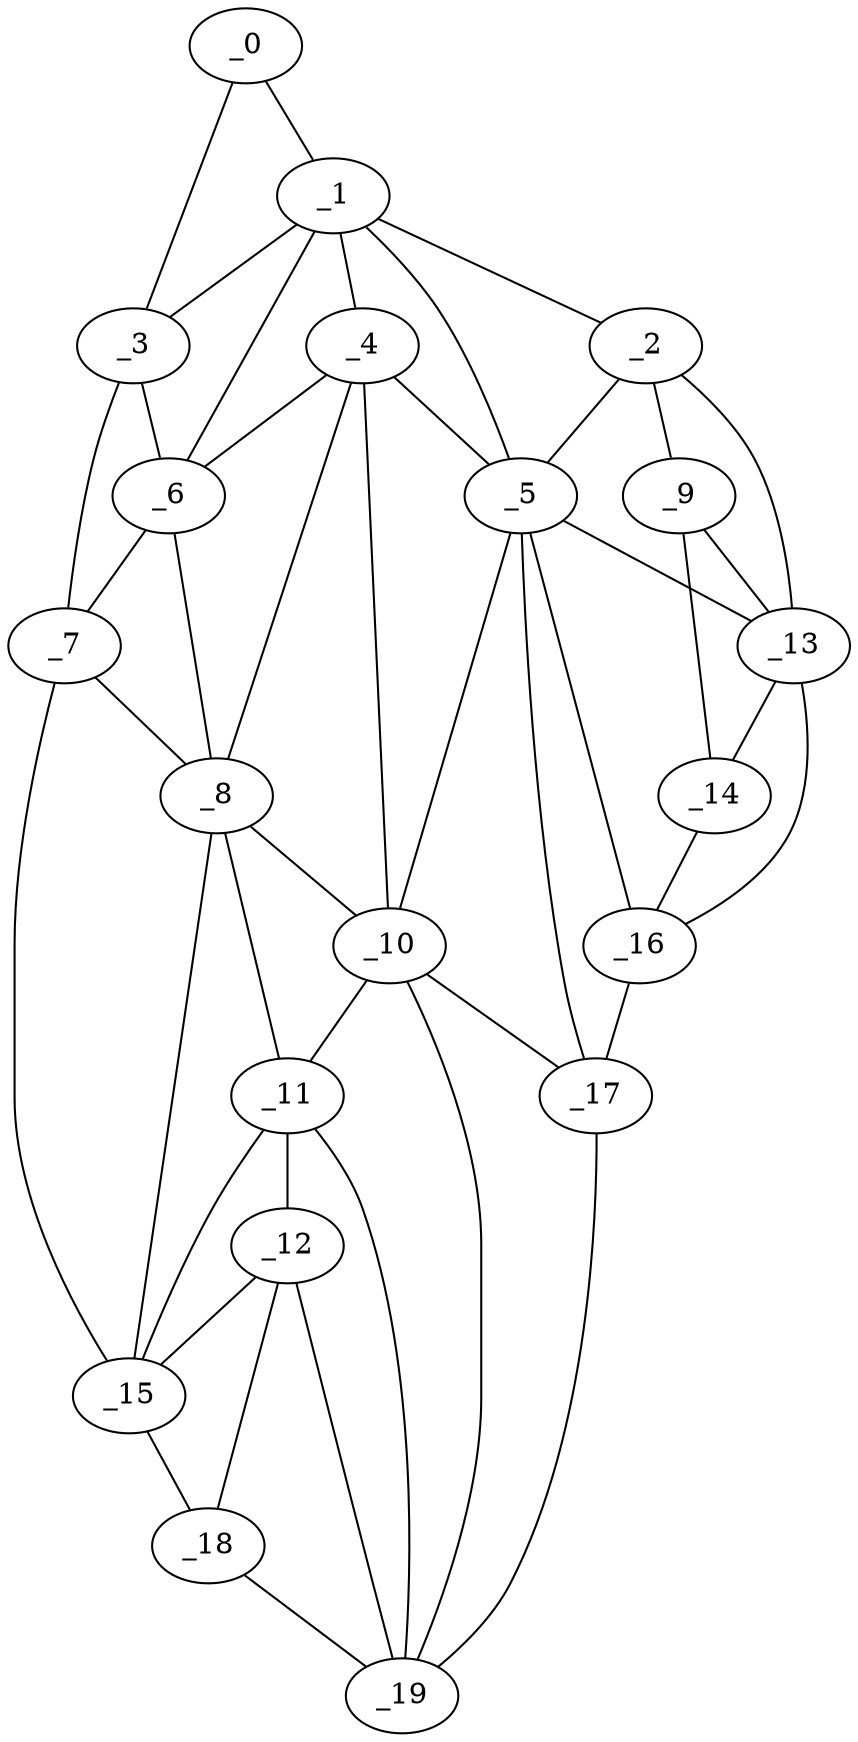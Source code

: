 graph "obj7__210.gxl" {
	_0	 [x=38,
		y=8];
	_1	 [x=38,
		y=13];
	_0 -- _1	 [valence=1];
	_3	 [x=48,
		y=3];
	_0 -- _3	 [valence=1];
	_2	 [x=46,
		y=100];
	_1 -- _2	 [valence=1];
	_1 -- _3	 [valence=2];
	_4	 [x=48,
		y=29];
	_1 -- _4	 [valence=2];
	_5	 [x=48,
		y=71];
	_1 -- _5	 [valence=2];
	_6	 [x=54,
		y=10];
	_1 -- _6	 [valence=1];
	_2 -- _5	 [valence=2];
	_9	 [x=70,
		y=126];
	_2 -- _9	 [valence=1];
	_13	 [x=90,
		y=94];
	_2 -- _13	 [valence=2];
	_3 -- _6	 [valence=2];
	_7	 [x=67,
		y=5];
	_3 -- _7	 [valence=1];
	_4 -- _5	 [valence=1];
	_4 -- _6	 [valence=2];
	_8	 [x=67,
		y=23];
	_4 -- _8	 [valence=2];
	_10	 [x=72,
		y=30];
	_4 -- _10	 [valence=2];
	_5 -- _10	 [valence=2];
	_5 -- _13	 [valence=1];
	_16	 [x=94,
		y=84];
	_5 -- _16	 [valence=2];
	_17	 [x=95,
		y=71];
	_5 -- _17	 [valence=1];
	_6 -- _7	 [valence=2];
	_6 -- _8	 [valence=2];
	_7 -- _8	 [valence=2];
	_15	 [x=94,
		y=13];
	_7 -- _15	 [valence=1];
	_8 -- _10	 [valence=1];
	_11	 [x=79,
		y=30];
	_8 -- _11	 [valence=2];
	_8 -- _15	 [valence=1];
	_9 -- _13	 [valence=2];
	_14	 [x=91,
		y=121];
	_9 -- _14	 [valence=1];
	_10 -- _11	 [valence=2];
	_10 -- _17	 [valence=2];
	_19	 [x=96,
		y=41];
	_10 -- _19	 [valence=1];
	_12	 [x=90,
		y=31];
	_11 -- _12	 [valence=2];
	_11 -- _15	 [valence=2];
	_11 -- _19	 [valence=1];
	_12 -- _15	 [valence=2];
	_18	 [x=96,
		y=27];
	_12 -- _18	 [valence=2];
	_12 -- _19	 [valence=2];
	_13 -- _14	 [valence=2];
	_13 -- _16	 [valence=2];
	_14 -- _16	 [valence=1];
	_15 -- _18	 [valence=1];
	_16 -- _17	 [valence=1];
	_17 -- _19	 [valence=1];
	_18 -- _19	 [valence=1];
}
